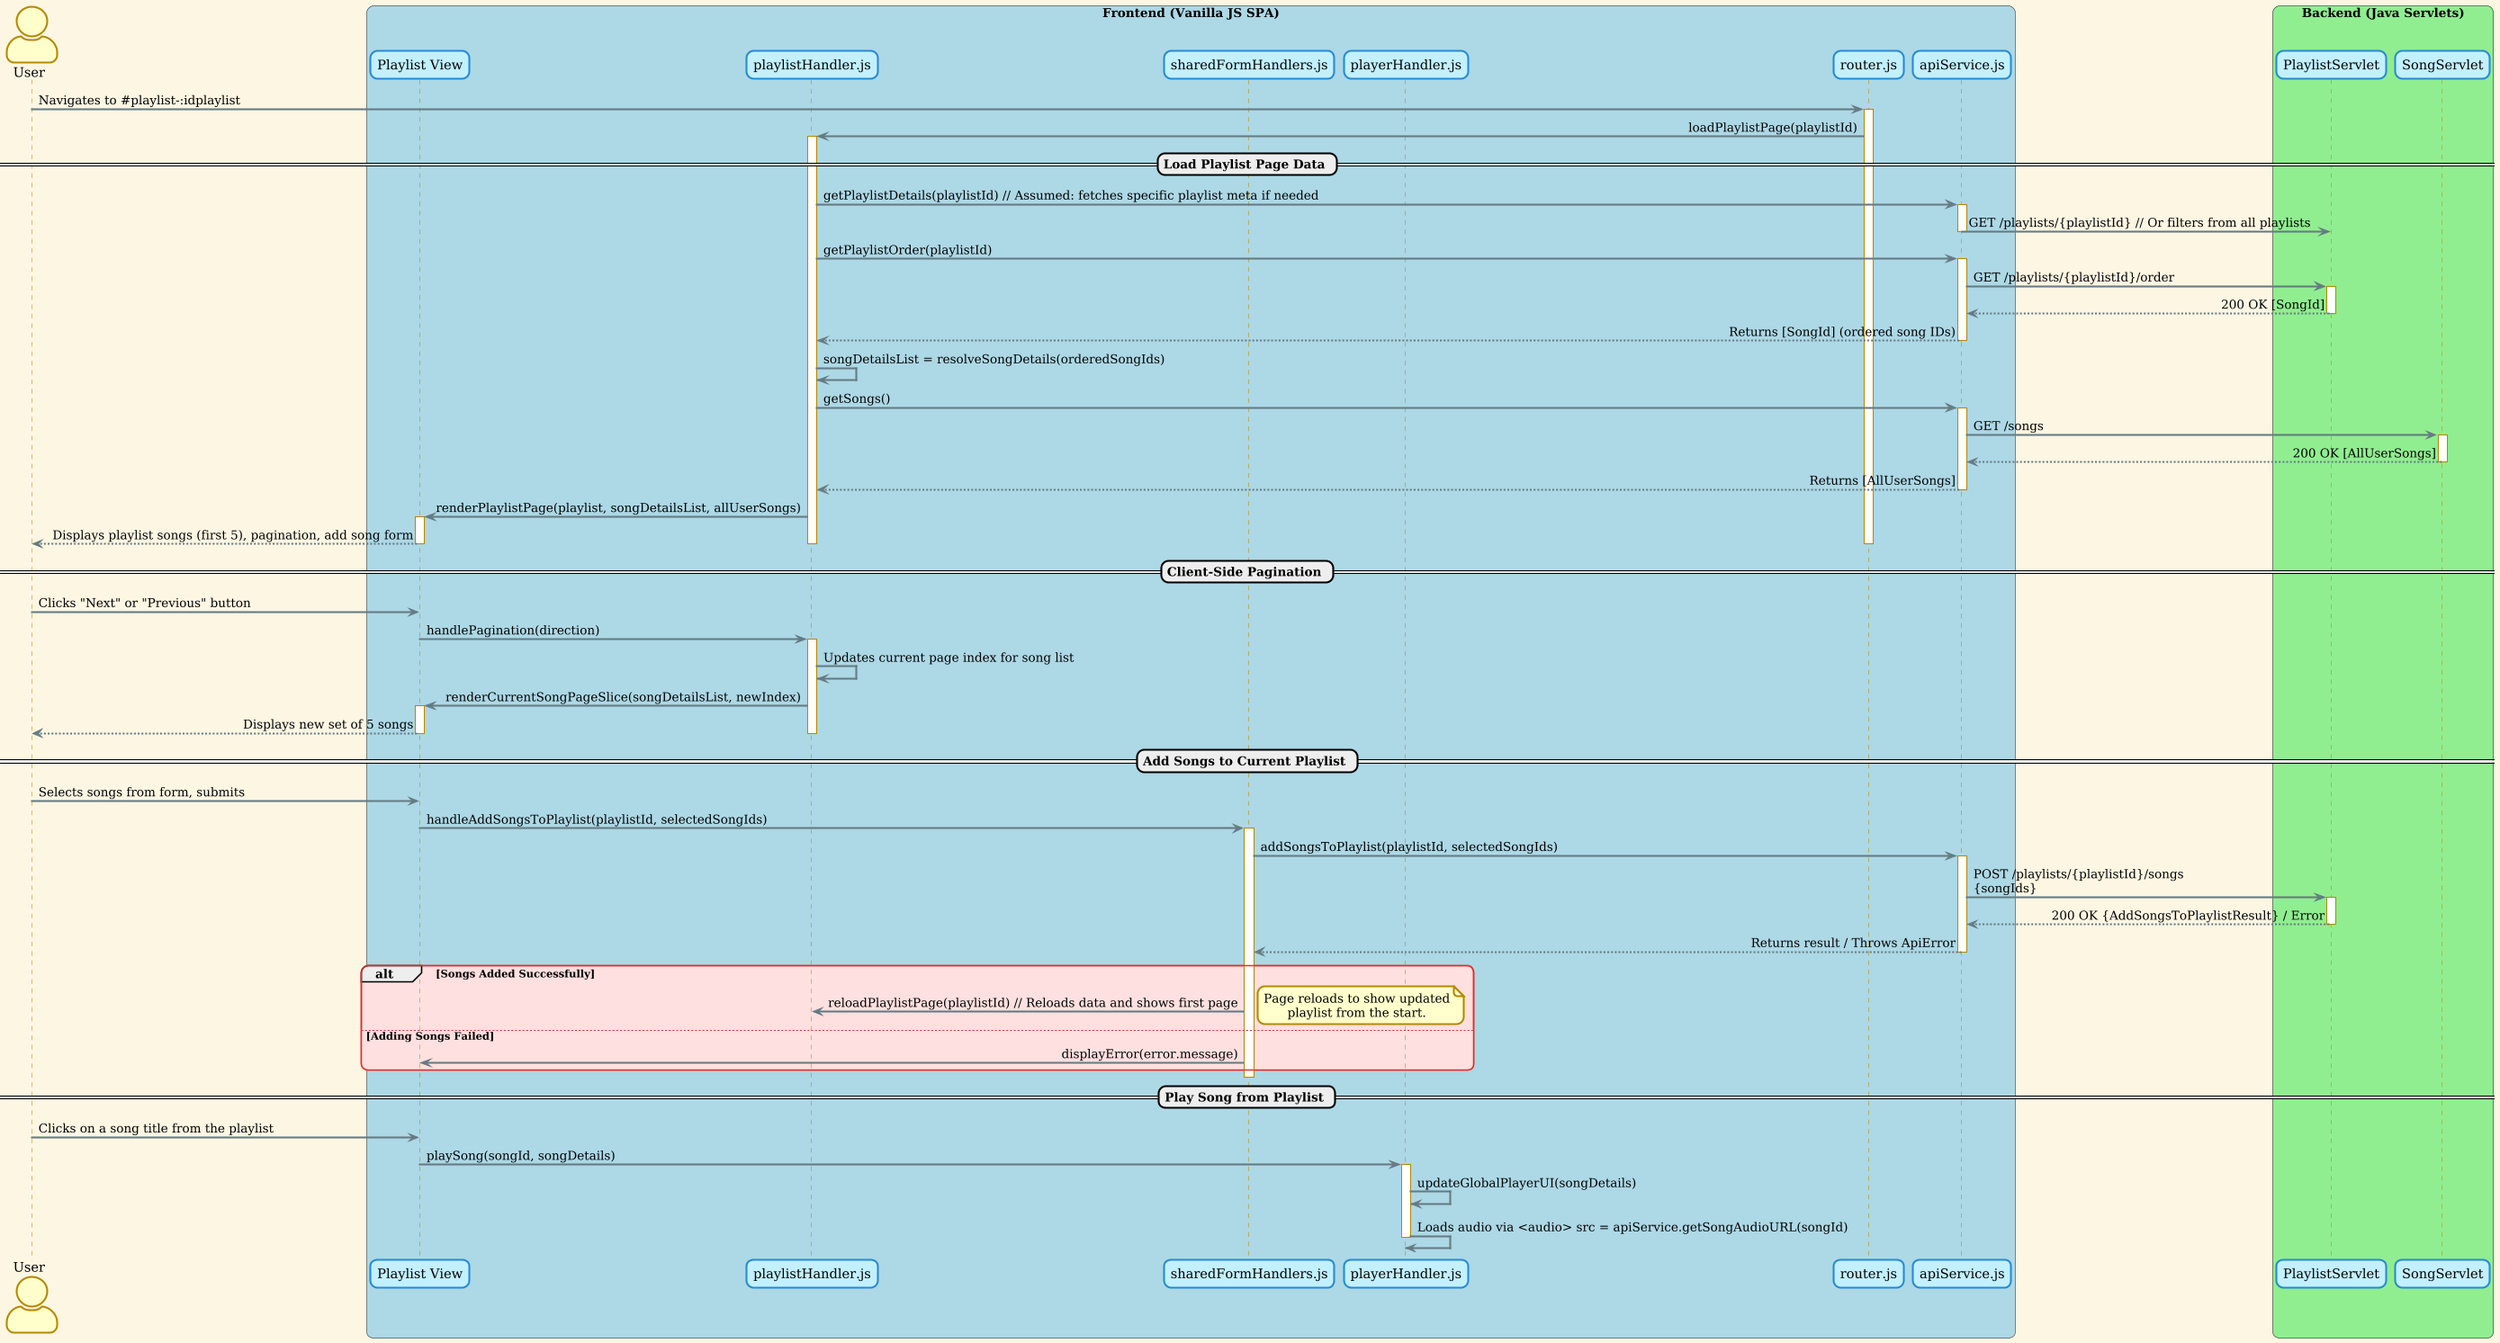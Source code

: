 @startuml
!theme sunlust
actor User

box "Frontend (Vanilla JS SPA)" #LightBlue
  participant "Playlist View" as PlaylistView
  participant "playlistHandler.js" as PlaylistHandler
  participant "sharedFormHandlers.js" as FormHandler
  participant "playerHandler.js" as PlayerHandler
  participant "router.js" as Router
  participant "apiService.js" as ApiService
end box

box "Backend (Java Servlets)" #LightGreen
  participant "PlaylistServlet" as PlaylistServlet
  participant "SongServlet" as SongServlet
end box

User -> Router : Navigates to #playlist-:idplaylist
activate Router
Router -> PlaylistHandler : loadPlaylistPage(playlistId)
activate PlaylistHandler

== Load Playlist Page Data ==
PlaylistHandler -> ApiService : getPlaylistDetails(playlistId) // Assumed: fetches specific playlist meta if needed
activate ApiService
ApiService -> PlaylistServlet : GET /playlists/{playlistId} // Or filters from all playlists
' ApiService <-- PlaylistServlet : 200 OK {Playlist}
' ApiService --> PlaylistHandler : Returns {Playlist}
deactivate ApiService

PlaylistHandler -> ApiService : getPlaylistOrder(playlistId)
activate ApiService
ApiService -> PlaylistServlet : GET /playlists/{playlistId}/order
activate PlaylistServlet
PlaylistServlet --> ApiService : 200 OK [SongId]
deactivate PlaylistServlet
ApiService --> PlaylistHandler : Returns [SongId] (ordered song IDs)
deactivate ApiService

PlaylistHandler -> PlaylistHandler : songDetailsList = resolveSongDetails(orderedSongIds)

' Also fetch all user songs for the "add to playlist" form
PlaylistHandler -> ApiService : getSongs()
activate ApiService
ApiService -> SongServlet : GET /songs
activate SongServlet
SongServlet --> ApiService : 200 OK [AllUserSongs]
deactivate SongServlet
ApiService --> PlaylistHandler : Returns [AllUserSongs]
deactivate ApiService


PlaylistHandler -> PlaylistView : renderPlaylistPage(playlist, songDetailsList, allUserSongs)
activate PlaylistView
PlaylistView --> User : Displays playlist songs (first 5), pagination, add song form
deactivate PlaylistView
deactivate PlaylistHandler
deactivate Router

== Client-Side Pagination ==
User -> PlaylistView : Clicks "Next" or "Previous" button
PlaylistView -> PlaylistHandler : handlePagination(direction)
activate PlaylistHandler
PlaylistHandler -> PlaylistHandler : Updates current page index for song list
PlaylistHandler -> PlaylistView : renderCurrentSongPageSlice(songDetailsList, newIndex)
activate PlaylistView
PlaylistView --> User : Displays new set of 5 songs
deactivate PlaylistView
deactivate PlaylistHandler

== Add Songs to Current Playlist ==
User -> PlaylistView : Selects songs from form, submits
PlaylistView -> FormHandler : handleAddSongsToPlaylist(playlistId, selectedSongIds)
activate FormHandler
FormHandler -> ApiService : addSongsToPlaylist(playlistId, selectedSongIds)
activate ApiService
ApiService -> PlaylistServlet : POST /playlists/{playlistId}/songs\n{songIds}
activate PlaylistServlet
PlaylistServlet --> ApiService : 200 OK {AddSongsToPlaylistResult} / Error
deactivate PlaylistServlet
ApiService --> FormHandler : Returns result / Throws ApiError
deactivate ApiService

alt Songs Added Successfully
  FormHandler -> PlaylistHandler : reloadPlaylistPage(playlistId) // Reloads data and shows first page
  note right: Page reloads to show updated playlist from the start.
else Adding Songs Failed
  FormHandler -> PlaylistView : displayError(error.message)
end
deactivate FormHandler

== Play Song from Playlist ==
User -> PlaylistView : Clicks on a song title from the playlist
PlaylistView -> PlayerHandler : playSong(songId, songDetails)
activate PlayerHandler

PlayerHandler -> PlayerHandler : updateGlobalPlayerUI(songDetails)
PlayerHandler -> PlayerHandler : Loads audio via <audio> src = apiService.getSongAudioURL(songId)
deactivate PlayerHandler

@enduml
